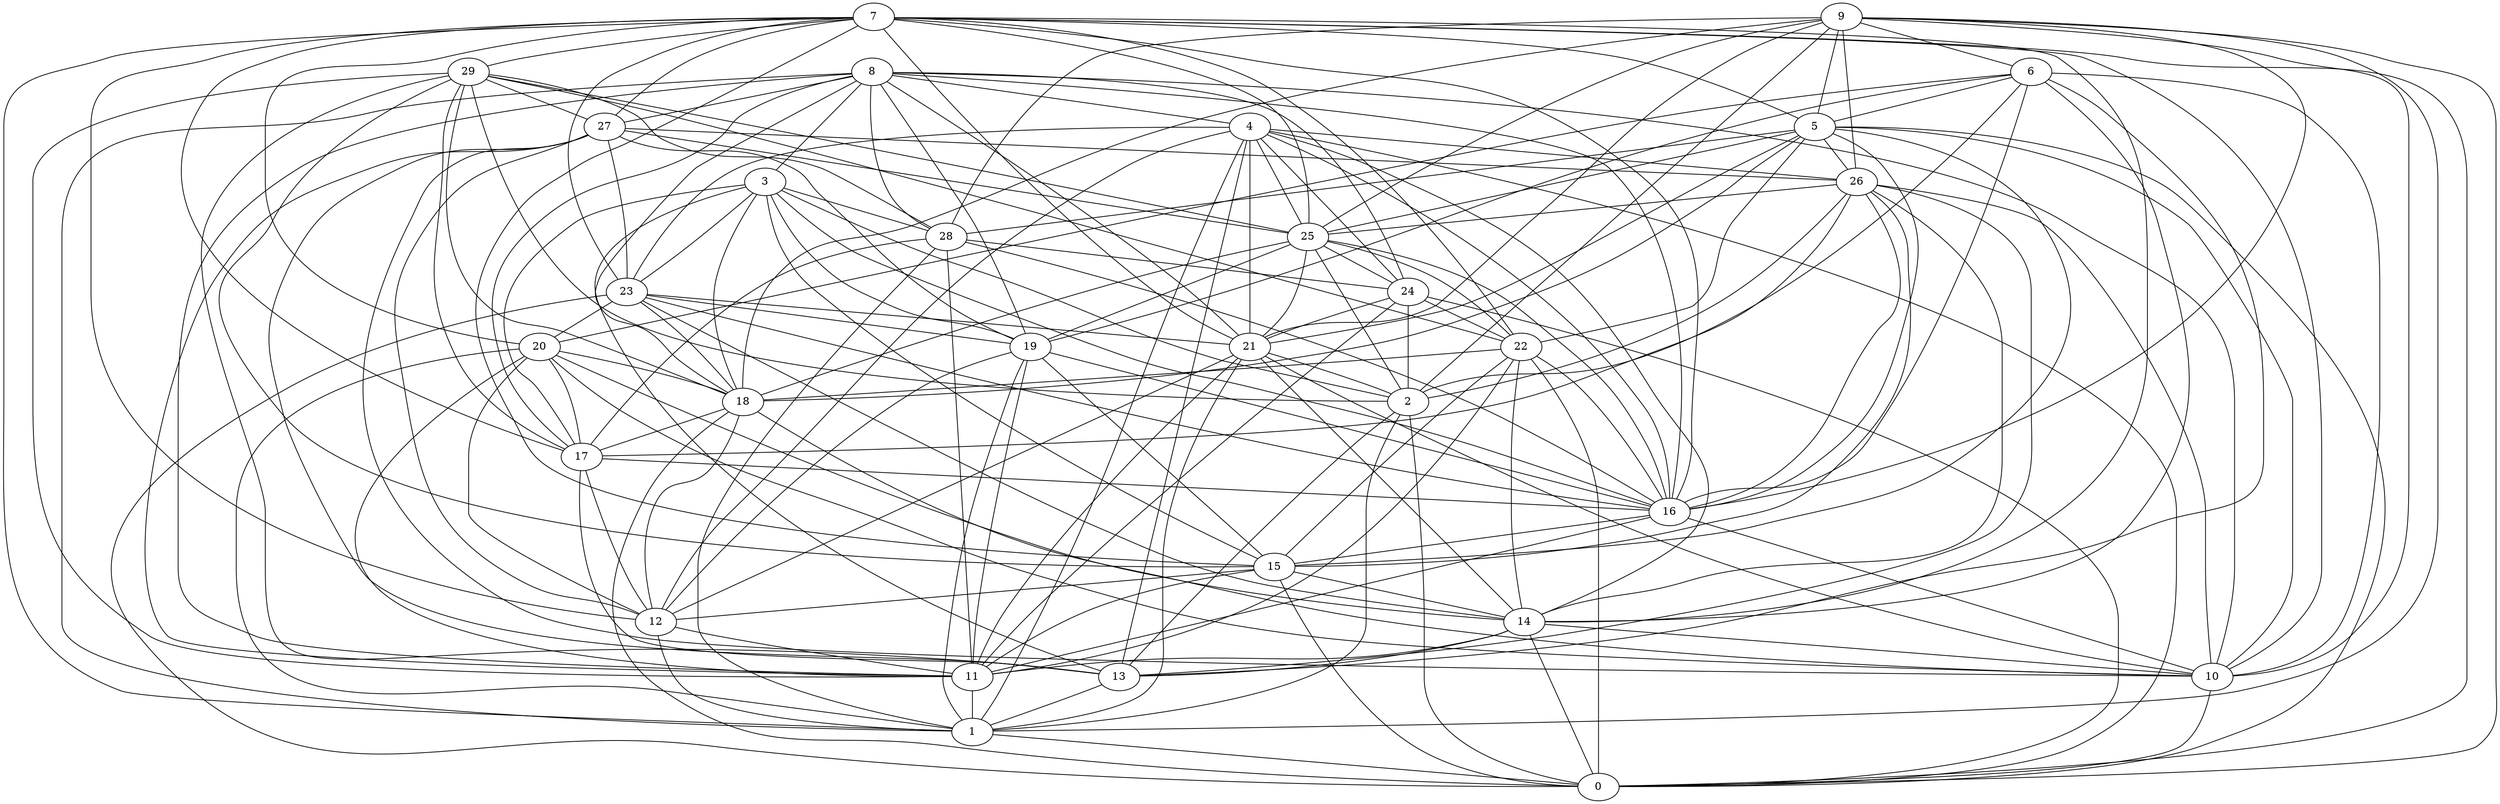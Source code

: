 digraph GG_graph {

subgraph G_graph {
edge [color = black]
"23" -> "0" [dir = none]
"23" -> "19" [dir = none]
"23" -> "16" [dir = none]
"21" -> "11" [dir = none]
"21" -> "1" [dir = none]
"21" -> "2" [dir = none]
"21" -> "14" [dir = none]
"20" -> "10" [dir = none]
"20" -> "17" [dir = none]
"20" -> "18" [dir = none]
"19" -> "15" [dir = none]
"19" -> "11" [dir = none]
"19" -> "1" [dir = none]
"9" -> "16" [dir = none]
"9" -> "2" [dir = none]
"9" -> "21" [dir = none]
"9" -> "0" [dir = none]
"9" -> "6" [dir = none]
"1" -> "0" [dir = none]
"22" -> "18" [dir = none]
"22" -> "14" [dir = none]
"22" -> "0" [dir = none]
"22" -> "15" [dir = none]
"22" -> "16" [dir = none]
"12" -> "1" [dir = none]
"26" -> "17" [dir = none]
"26" -> "15" [dir = none]
"14" -> "10" [dir = none]
"29" -> "13" [dir = none]
"29" -> "22" [dir = none]
"29" -> "27" [dir = none]
"29" -> "28" [dir = none]
"29" -> "17" [dir = none]
"29" -> "11" [dir = none]
"29" -> "25" [dir = none]
"29" -> "15" [dir = none]
"6" -> "20" [dir = none]
"6" -> "10" [dir = none]
"3" -> "13" [dir = none]
"3" -> "2" [dir = none]
"3" -> "19" [dir = none]
"3" -> "17" [dir = none]
"3" -> "23" [dir = none]
"18" -> "17" [dir = none]
"18" -> "0" [dir = none]
"17" -> "12" [dir = none]
"17" -> "16" [dir = none]
"28" -> "11" [dir = none]
"28" -> "17" [dir = none]
"27" -> "11" [dir = none]
"7" -> "15" [dir = none]
"7" -> "17" [dir = none]
"7" -> "25" [dir = none]
"7" -> "16" [dir = none]
"7" -> "5" [dir = none]
"7" -> "14" [dir = none]
"10" -> "0" [dir = none]
"4" -> "25" [dir = none]
"4" -> "23" [dir = none]
"4" -> "16" [dir = none]
"4" -> "0" [dir = none]
"4" -> "24" [dir = none]
"4" -> "12" [dir = none]
"4" -> "13" [dir = none]
"5" -> "18" [dir = none]
"5" -> "26" [dir = none]
"5" -> "21" [dir = none]
"5" -> "28" [dir = none]
"5" -> "10" [dir = none]
"25" -> "2" [dir = none]
"25" -> "19" [dir = none]
"25" -> "18" [dir = none]
"25" -> "21" [dir = none]
"25" -> "22" [dir = none]
"25" -> "16" [dir = none]
"2" -> "0" [dir = none]
"8" -> "10" [dir = none]
"8" -> "17" [dir = none]
"8" -> "27" [dir = none]
"8" -> "4" [dir = none]
"8" -> "11" [dir = none]
"8" -> "19" [dir = none]
"8" -> "1" [dir = none]
"8" -> "18" [dir = none]
"24" -> "0" [dir = none]
"24" -> "21" [dir = none]
"24" -> "11" [dir = none]
"26" -> "14" [dir = none]
"7" -> "20" [dir = none]
"26" -> "16" [dir = none]
"4" -> "14" [dir = none]
"15" -> "11" [dir = none]
"7" -> "29" [dir = none]
"23" -> "20" [dir = none]
"9" -> "25" [dir = none]
"9" -> "28" [dir = none]
"3" -> "15" [dir = none]
"3" -> "28" [dir = none]
"27" -> "19" [dir = none]
"25" -> "24" [dir = none]
"27" -> "25" [dir = none]
"27" -> "10" [dir = none]
"6" -> "5" [dir = none]
"27" -> "23" [dir = none]
"13" -> "1" [dir = none]
"7" -> "0" [dir = none]
"28" -> "24" [dir = none]
"11" -> "1" [dir = none]
"26" -> "2" [dir = none]
"29" -> "18" [dir = none]
"19" -> "16" [dir = none]
"14" -> "0" [dir = none]
"15" -> "0" [dir = none]
"22" -> "11" [dir = none]
"7" -> "10" [dir = none]
"23" -> "14" [dir = none]
"14" -> "13" [dir = none]
"18" -> "10" [dir = none]
"19" -> "12" [dir = none]
"16" -> "10" [dir = none]
"2" -> "13" [dir = none]
"4" -> "26" [dir = none]
"6" -> "16" [dir = none]
"7" -> "21" [dir = none]
"7" -> "22" [dir = none]
"9" -> "5" [dir = none]
"23" -> "18" [dir = none]
"5" -> "25" [dir = none]
"12" -> "11" [dir = none]
"8" -> "21" [dir = none]
"9" -> "18" [dir = none]
"7" -> "23" [dir = none]
"6" -> "13" [dir = none]
"8" -> "24" [dir = none]
"8" -> "3" [dir = none]
"9" -> "26" [dir = none]
"27" -> "26" [dir = none]
"26" -> "25" [dir = none]
"16" -> "11" [dir = none]
"28" -> "1" [dir = none]
"28" -> "16" [dir = none]
"5" -> "0" [dir = none]
"5" -> "15" [dir = none]
"24" -> "2" [dir = none]
"27" -> "12" [dir = none]
"8" -> "28" [dir = none]
"9" -> "1" [dir = none]
"24" -> "22" [dir = none]
"20" -> "11" [dir = none]
"23" -> "21" [dir = none]
"17" -> "13" [dir = none]
"4" -> "1" [dir = none]
"8" -> "16" [dir = none]
"20" -> "1" [dir = none]
"26" -> "10" [dir = none]
"15" -> "14" [dir = none]
"9" -> "10" [dir = none]
"16" -> "15" [dir = none]
"15" -> "12" [dir = none]
"14" -> "11" [dir = none]
"7" -> "12" [dir = none]
"2" -> "1" [dir = none]
"21" -> "12" [dir = none]
"7" -> "1" [dir = none]
"7" -> "27" [dir = none]
"3" -> "16" [dir = none]
"5" -> "16" [dir = none]
"27" -> "13" [dir = none]
"6" -> "2" [dir = none]
"18" -> "12" [dir = none]
"20" -> "14" [dir = none]
"6" -> "19" [dir = none]
"4" -> "21" [dir = none]
"5" -> "22" [dir = none]
"29" -> "2" [dir = none]
"21" -> "10" [dir = none]
"20" -> "12" [dir = none]
"6" -> "14" [dir = none]
"26" -> "13" [dir = none]
"3" -> "18" [dir = none]
}

}
